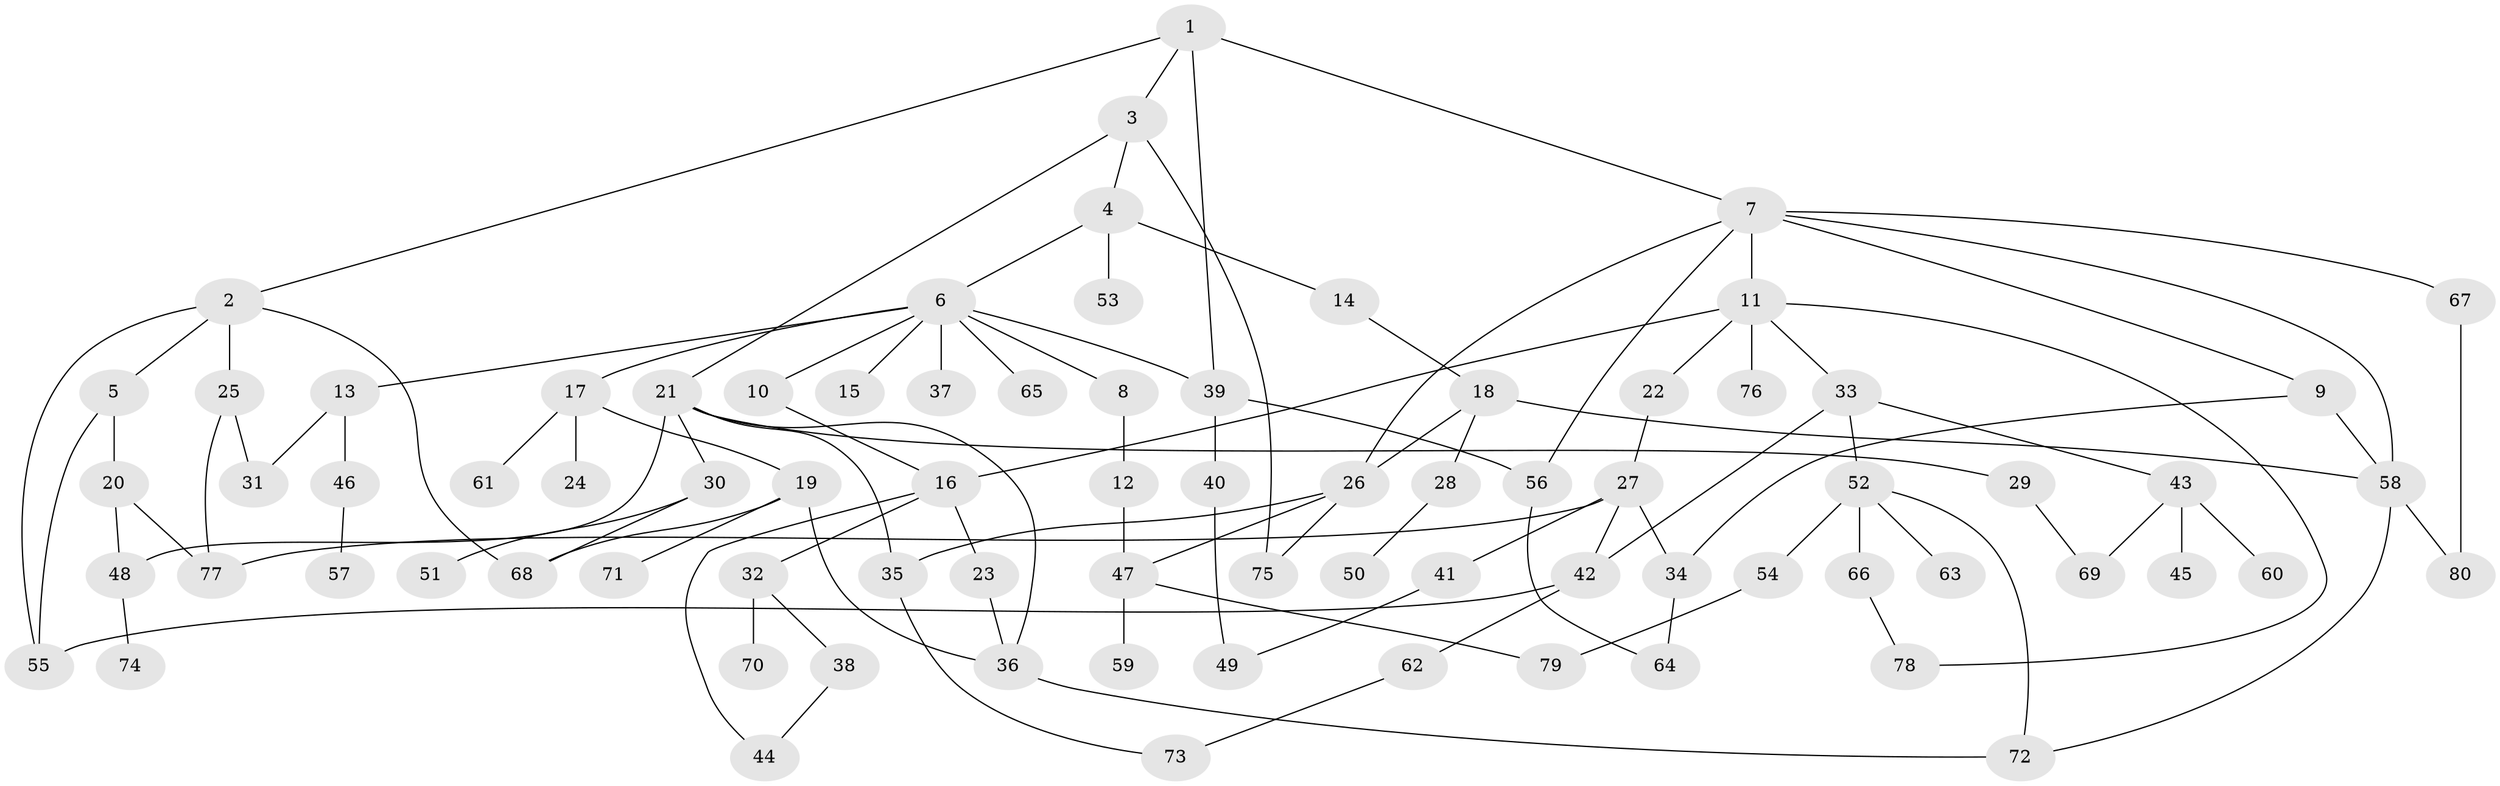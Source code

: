 // coarse degree distribution, {12: 0.020833333333333332, 7: 0.020833333333333332, 14: 0.020833333333333332, 4: 0.0625, 2: 0.2916666666666667, 6: 0.0625, 1: 0.3125, 5: 0.041666666666666664, 3: 0.14583333333333334, 11: 0.020833333333333332}
// Generated by graph-tools (version 1.1) at 2025/17/03/04/25 18:17:05]
// undirected, 80 vertices, 110 edges
graph export_dot {
graph [start="1"]
  node [color=gray90,style=filled];
  1;
  2;
  3;
  4;
  5;
  6;
  7;
  8;
  9;
  10;
  11;
  12;
  13;
  14;
  15;
  16;
  17;
  18;
  19;
  20;
  21;
  22;
  23;
  24;
  25;
  26;
  27;
  28;
  29;
  30;
  31;
  32;
  33;
  34;
  35;
  36;
  37;
  38;
  39;
  40;
  41;
  42;
  43;
  44;
  45;
  46;
  47;
  48;
  49;
  50;
  51;
  52;
  53;
  54;
  55;
  56;
  57;
  58;
  59;
  60;
  61;
  62;
  63;
  64;
  65;
  66;
  67;
  68;
  69;
  70;
  71;
  72;
  73;
  74;
  75;
  76;
  77;
  78;
  79;
  80;
  1 -- 2;
  1 -- 3;
  1 -- 7;
  1 -- 39;
  2 -- 5;
  2 -- 25;
  2 -- 55;
  2 -- 68;
  3 -- 4;
  3 -- 21;
  3 -- 75;
  4 -- 6;
  4 -- 14;
  4 -- 53;
  5 -- 20;
  5 -- 55;
  6 -- 8;
  6 -- 10;
  6 -- 13;
  6 -- 15;
  6 -- 17;
  6 -- 37;
  6 -- 65;
  6 -- 39;
  7 -- 9;
  7 -- 11;
  7 -- 56;
  7 -- 58;
  7 -- 67;
  7 -- 26;
  8 -- 12;
  9 -- 58;
  9 -- 34;
  10 -- 16;
  11 -- 22;
  11 -- 33;
  11 -- 76;
  11 -- 16;
  11 -- 78;
  12 -- 47;
  13 -- 46;
  13 -- 31;
  14 -- 18;
  16 -- 23;
  16 -- 32;
  16 -- 44;
  17 -- 19;
  17 -- 24;
  17 -- 61;
  18 -- 26;
  18 -- 28;
  18 -- 58;
  19 -- 71;
  19 -- 36;
  19 -- 68;
  20 -- 77;
  20 -- 48;
  21 -- 29;
  21 -- 30;
  21 -- 35;
  21 -- 48;
  21 -- 36;
  22 -- 27;
  23 -- 36;
  25 -- 31;
  25 -- 77;
  26 -- 47;
  26 -- 35;
  26 -- 75;
  27 -- 34;
  27 -- 41;
  27 -- 77;
  27 -- 42;
  28 -- 50;
  29 -- 69;
  30 -- 51;
  30 -- 68;
  32 -- 38;
  32 -- 70;
  33 -- 42;
  33 -- 43;
  33 -- 52;
  34 -- 64;
  35 -- 73;
  36 -- 72;
  38 -- 44;
  39 -- 40;
  39 -- 56;
  40 -- 49;
  41 -- 49;
  42 -- 62;
  42 -- 55;
  43 -- 45;
  43 -- 60;
  43 -- 69;
  46 -- 57;
  47 -- 59;
  47 -- 79;
  48 -- 74;
  52 -- 54;
  52 -- 63;
  52 -- 66;
  52 -- 72;
  54 -- 79;
  56 -- 64;
  58 -- 80;
  58 -- 72;
  62 -- 73;
  66 -- 78;
  67 -- 80;
}
